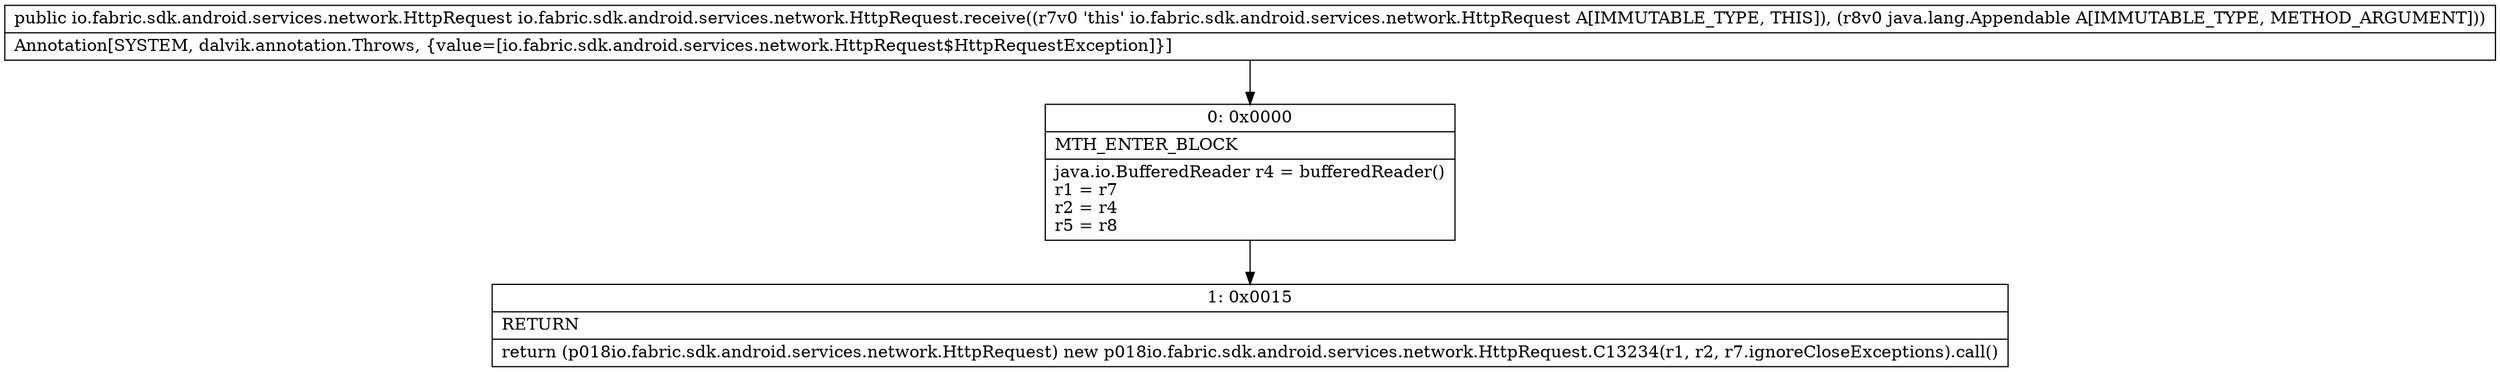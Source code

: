 digraph "CFG forio.fabric.sdk.android.services.network.HttpRequest.receive(Ljava\/lang\/Appendable;)Lio\/fabric\/sdk\/android\/services\/network\/HttpRequest;" {
Node_0 [shape=record,label="{0\:\ 0x0000|MTH_ENTER_BLOCK\l|java.io.BufferedReader r4 = bufferedReader()\lr1 = r7\lr2 = r4\lr5 = r8\l}"];
Node_1 [shape=record,label="{1\:\ 0x0015|RETURN\l|return (p018io.fabric.sdk.android.services.network.HttpRequest) new p018io.fabric.sdk.android.services.network.HttpRequest.C13234(r1, r2, r7.ignoreCloseExceptions).call()\l}"];
MethodNode[shape=record,label="{public io.fabric.sdk.android.services.network.HttpRequest io.fabric.sdk.android.services.network.HttpRequest.receive((r7v0 'this' io.fabric.sdk.android.services.network.HttpRequest A[IMMUTABLE_TYPE, THIS]), (r8v0 java.lang.Appendable A[IMMUTABLE_TYPE, METHOD_ARGUMENT]))  | Annotation[SYSTEM, dalvik.annotation.Throws, \{value=[io.fabric.sdk.android.services.network.HttpRequest$HttpRequestException]\}]\l}"];
MethodNode -> Node_0;
Node_0 -> Node_1;
}

